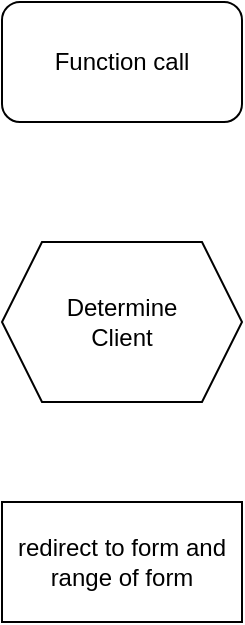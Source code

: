 <mxfile>
    <diagram id="LgbUi0Ms2O7RuQ8JJ8WB" name="Page-1">
        <mxGraphModel dx="1594" dy="560" grid="1" gridSize="10" guides="1" tooltips="1" connect="1" arrows="1" fold="1" page="1" pageScale="1" pageWidth="827" pageHeight="1169" math="0" shadow="0">
            <root>
                <mxCell id="0"/>
                <mxCell id="1" parent="0"/>
                <mxCell id="2" value="Function call" style="rounded=1;whiteSpace=wrap;html=1;" vertex="1" parent="1">
                    <mxGeometry x="310" y="30" width="120" height="60" as="geometry"/>
                </mxCell>
                <mxCell id="3" value="Determine&lt;br&gt;Client" style="shape=hexagon;perimeter=hexagonPerimeter2;whiteSpace=wrap;html=1;fixedSize=1;" vertex="1" parent="1">
                    <mxGeometry x="310" y="150" width="120" height="80" as="geometry"/>
                </mxCell>
                <mxCell id="4" value="redirect to form and range of form" style="rounded=0;whiteSpace=wrap;html=1;" vertex="1" parent="1">
                    <mxGeometry x="310" y="280" width="120" height="60" as="geometry"/>
                </mxCell>
            </root>
        </mxGraphModel>
    </diagram>
</mxfile>